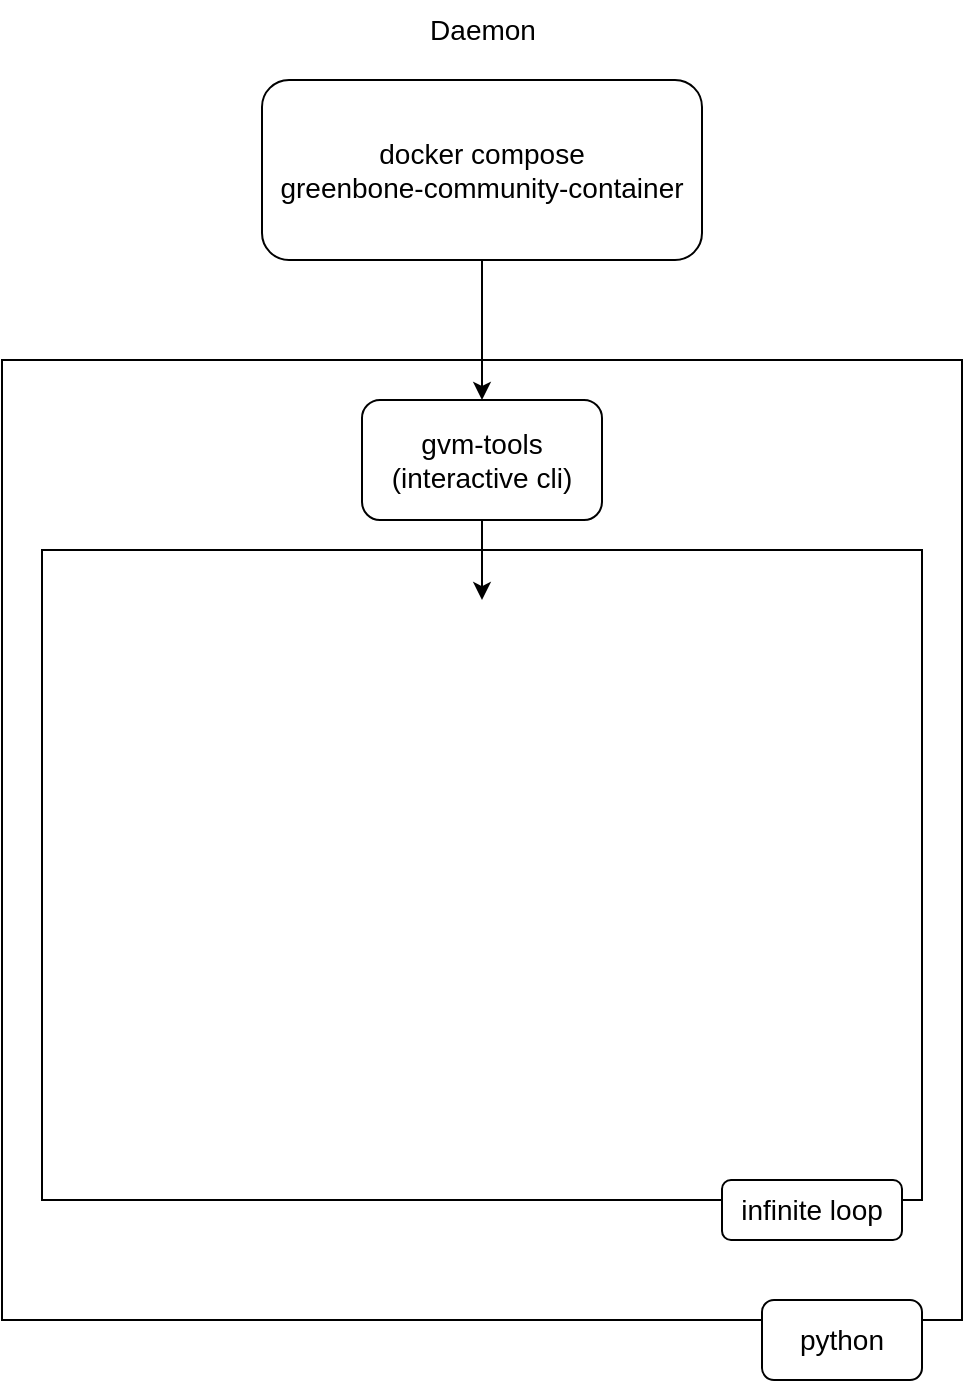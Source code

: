 <mxfile>
    <diagram id="OVotnngV8P-n43VD7CaG" name="Page-1">
        <mxGraphModel dx="1034" dy="672" grid="1" gridSize="10" guides="1" tooltips="1" connect="1" arrows="1" fold="1" page="1" pageScale="1" pageWidth="850" pageHeight="1100" math="0" shadow="0">
            <root>
                <mxCell id="0"/>
                <mxCell id="1" parent="0"/>
                <mxCell id="4" value="" style="whiteSpace=wrap;html=1;aspect=fixed;fontSize=14;" vertex="1" parent="1">
                    <mxGeometry x="280" y="250" width="480" height="480" as="geometry"/>
                </mxCell>
                <mxCell id="10" style="edgeStyle=none;html=1;fontSize=14;" edge="1" parent="1" source="2" target="3">
                    <mxGeometry relative="1" as="geometry"/>
                </mxCell>
                <mxCell id="2" value="&lt;font style=&quot;font-size: 14px;&quot;&gt;docker compose&lt;br&gt;greenbone-community-container&lt;br&gt;&lt;/font&gt;" style="rounded=1;whiteSpace=wrap;html=1;" vertex="1" parent="1">
                    <mxGeometry x="410" y="110" width="220" height="90" as="geometry"/>
                </mxCell>
                <mxCell id="5" value="Daemon" style="text;html=1;align=center;verticalAlign=middle;resizable=0;points=[];autosize=1;strokeColor=none;fillColor=none;fontSize=14;" vertex="1" parent="1">
                    <mxGeometry x="480" y="70" width="80" height="30" as="geometry"/>
                </mxCell>
                <mxCell id="7" value="" style="rounded=0;whiteSpace=wrap;html=1;fontSize=14;" vertex="1" parent="1">
                    <mxGeometry x="300" y="345" width="440" height="325" as="geometry"/>
                </mxCell>
                <mxCell id="13" style="edgeStyle=none;html=1;entryX=0.5;entryY=0.077;entryDx=0;entryDy=0;entryPerimeter=0;fontSize=14;" edge="1" parent="1" source="3" target="7">
                    <mxGeometry relative="1" as="geometry"/>
                </mxCell>
                <mxCell id="3" value="gvm-tools&lt;br&gt;(interactive cli)" style="rounded=1;whiteSpace=wrap;html=1;fontSize=14;" vertex="1" parent="1">
                    <mxGeometry x="460" y="270" width="120" height="60" as="geometry"/>
                </mxCell>
                <mxCell id="11" value="python" style="rounded=1;whiteSpace=wrap;html=1;fontSize=14;" vertex="1" parent="1">
                    <mxGeometry x="660" y="720" width="80" height="40" as="geometry"/>
                </mxCell>
                <mxCell id="12" value="infinite loop" style="rounded=1;whiteSpace=wrap;html=1;fontSize=14;" vertex="1" parent="1">
                    <mxGeometry x="640" y="660" width="90" height="30" as="geometry"/>
                </mxCell>
            </root>
        </mxGraphModel>
    </diagram>
</mxfile>